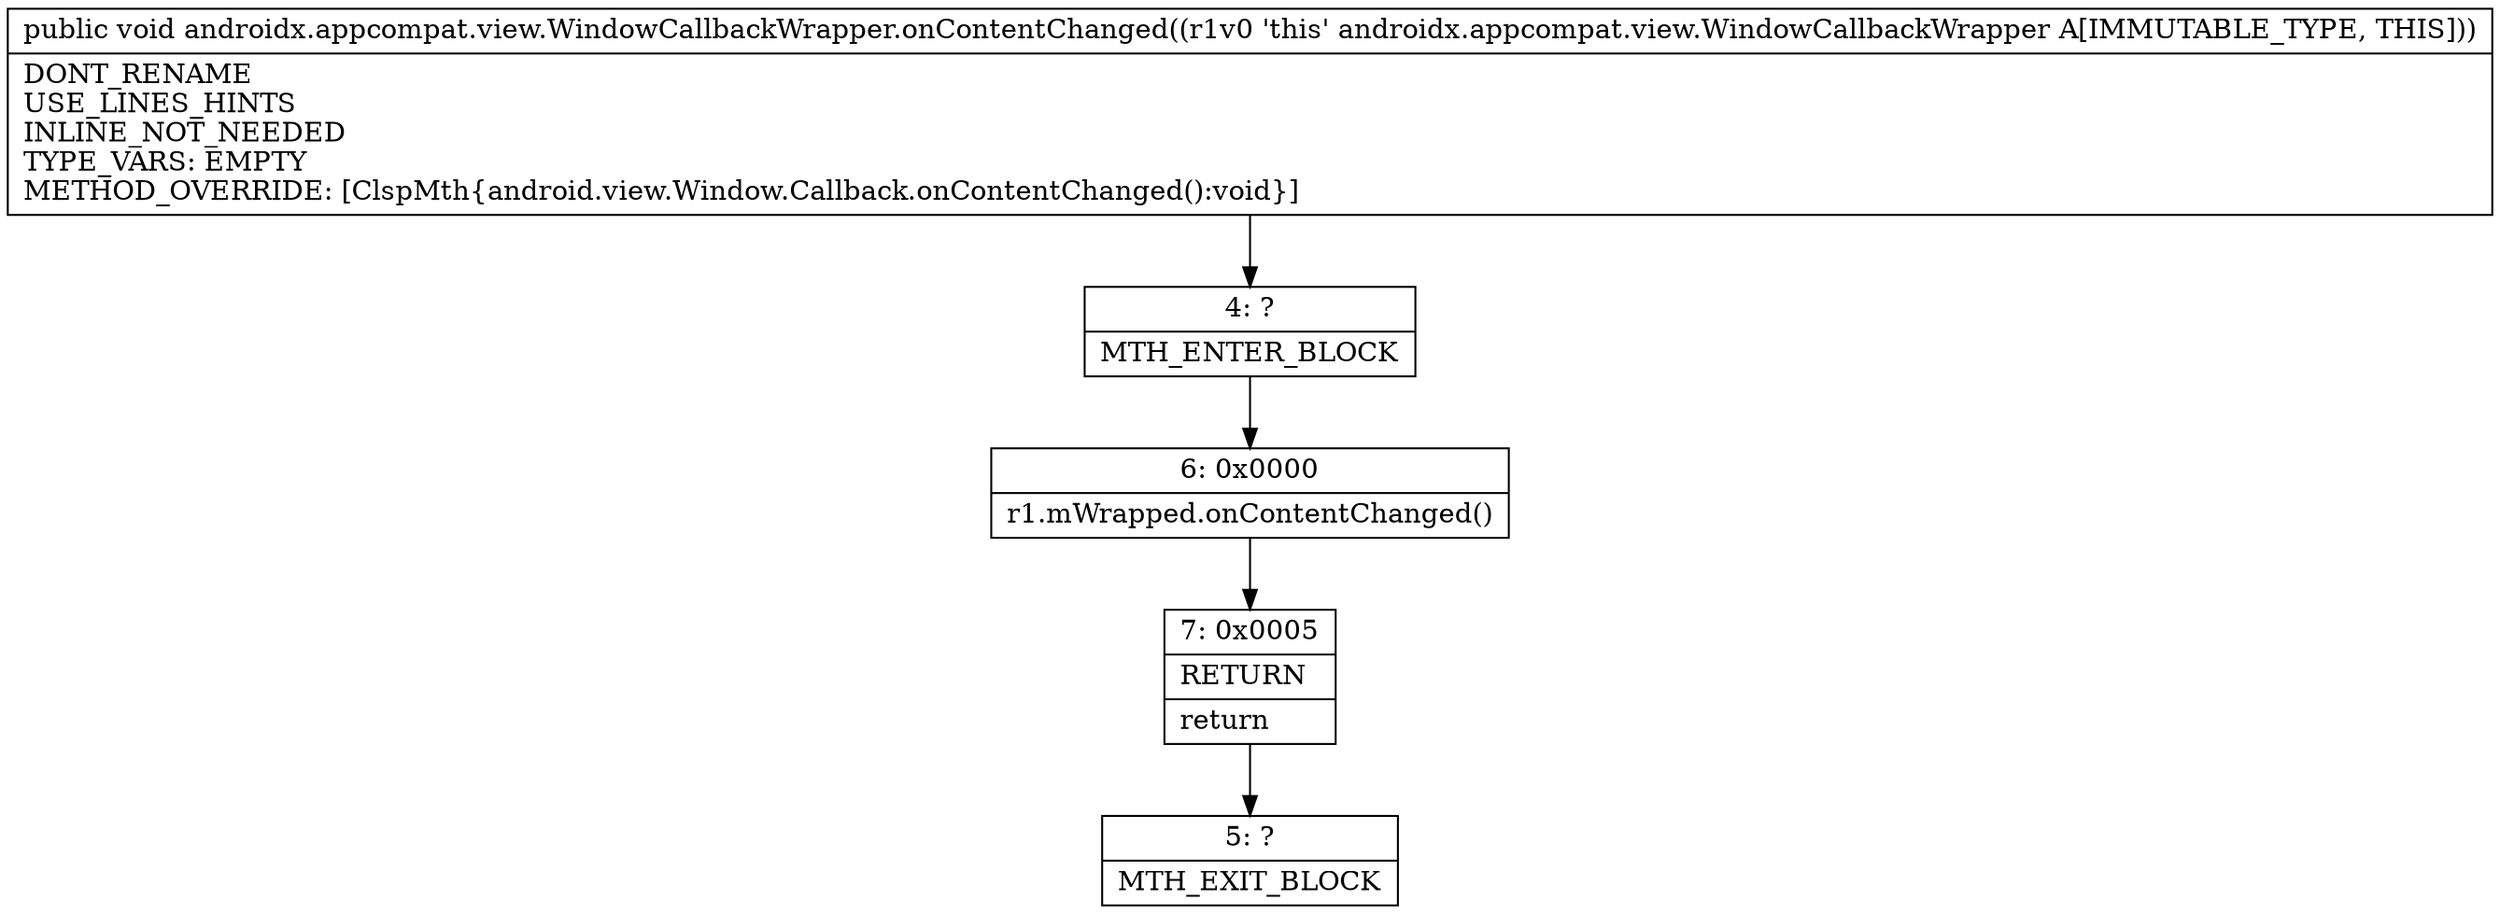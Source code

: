 digraph "CFG forandroidx.appcompat.view.WindowCallbackWrapper.onContentChanged()V" {
Node_4 [shape=record,label="{4\:\ ?|MTH_ENTER_BLOCK\l}"];
Node_6 [shape=record,label="{6\:\ 0x0000|r1.mWrapped.onContentChanged()\l}"];
Node_7 [shape=record,label="{7\:\ 0x0005|RETURN\l|return\l}"];
Node_5 [shape=record,label="{5\:\ ?|MTH_EXIT_BLOCK\l}"];
MethodNode[shape=record,label="{public void androidx.appcompat.view.WindowCallbackWrapper.onContentChanged((r1v0 'this' androidx.appcompat.view.WindowCallbackWrapper A[IMMUTABLE_TYPE, THIS]))  | DONT_RENAME\lUSE_LINES_HINTS\lINLINE_NOT_NEEDED\lTYPE_VARS: EMPTY\lMETHOD_OVERRIDE: [ClspMth\{android.view.Window.Callback.onContentChanged():void\}]\l}"];
MethodNode -> Node_4;Node_4 -> Node_6;
Node_6 -> Node_7;
Node_7 -> Node_5;
}

